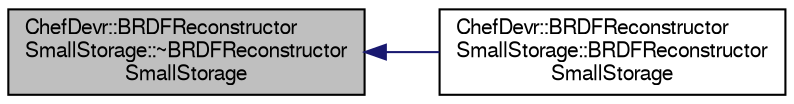 digraph "ChefDevr::BRDFReconstructorSmallStorage::~BRDFReconstructorSmallStorage"
{
  edge [fontname="FreeSans",fontsize="10",labelfontname="FreeSans",labelfontsize="10"];
  node [fontname="FreeSans",fontsize="10",shape=record];
  rankdir="LR";
  Node1 [label="ChefDevr::BRDFReconstructor\lSmallStorage::~BRDFReconstructor\lSmallStorage",height=0.2,width=0.4,color="black", fillcolor="grey75", style="filled", fontcolor="black"];
  Node1 -> Node2 [dir="back",color="midnightblue",fontsize="10",style="solid",fontname="FreeSans"];
  Node2 [label="ChefDevr::BRDFReconstructor\lSmallStorage::BRDFReconstructor\lSmallStorage",height=0.2,width=0.4,color="black", fillcolor="white", style="filled",URL="$class_chef_devr_1_1_b_r_d_f_reconstructor_small_storage.html#a6deccfb2fa9ffe9c1e2147239d9c1b70",tooltip="Constructor of the class. "];
}
